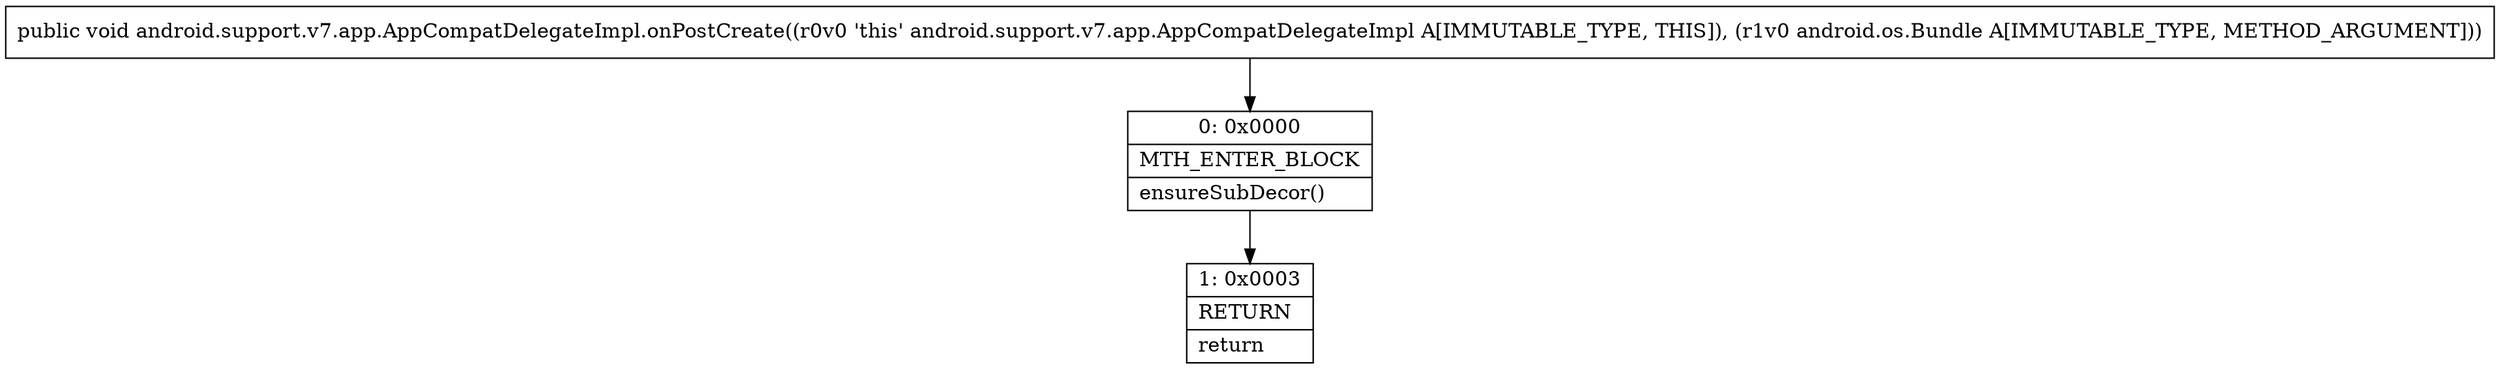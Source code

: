 digraph "CFG forandroid.support.v7.app.AppCompatDelegateImpl.onPostCreate(Landroid\/os\/Bundle;)V" {
Node_0 [shape=record,label="{0\:\ 0x0000|MTH_ENTER_BLOCK\l|ensureSubDecor()\l}"];
Node_1 [shape=record,label="{1\:\ 0x0003|RETURN\l|return\l}"];
MethodNode[shape=record,label="{public void android.support.v7.app.AppCompatDelegateImpl.onPostCreate((r0v0 'this' android.support.v7.app.AppCompatDelegateImpl A[IMMUTABLE_TYPE, THIS]), (r1v0 android.os.Bundle A[IMMUTABLE_TYPE, METHOD_ARGUMENT])) }"];
MethodNode -> Node_0;
Node_0 -> Node_1;
}

